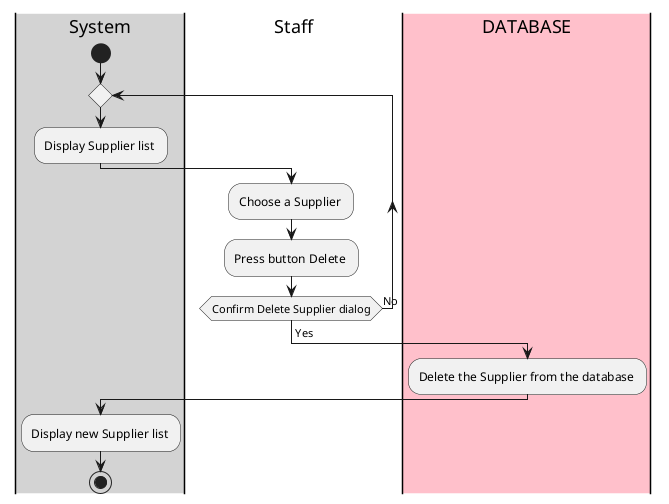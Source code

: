 @startuml

|#lightgray|System|
start
repeat
:Display Supplier list ;
|#White|Staff|
:Choose a Supplier ;
:Press button Delete ;
repeat while (Confirm Delete Supplier dialog) is (No) 
-> Yes;
|#pink|DATABASE|
:Delete the Supplier from the database ; 
|#lightgray|System|
:Display new Supplier list ;
stop

@enduml
